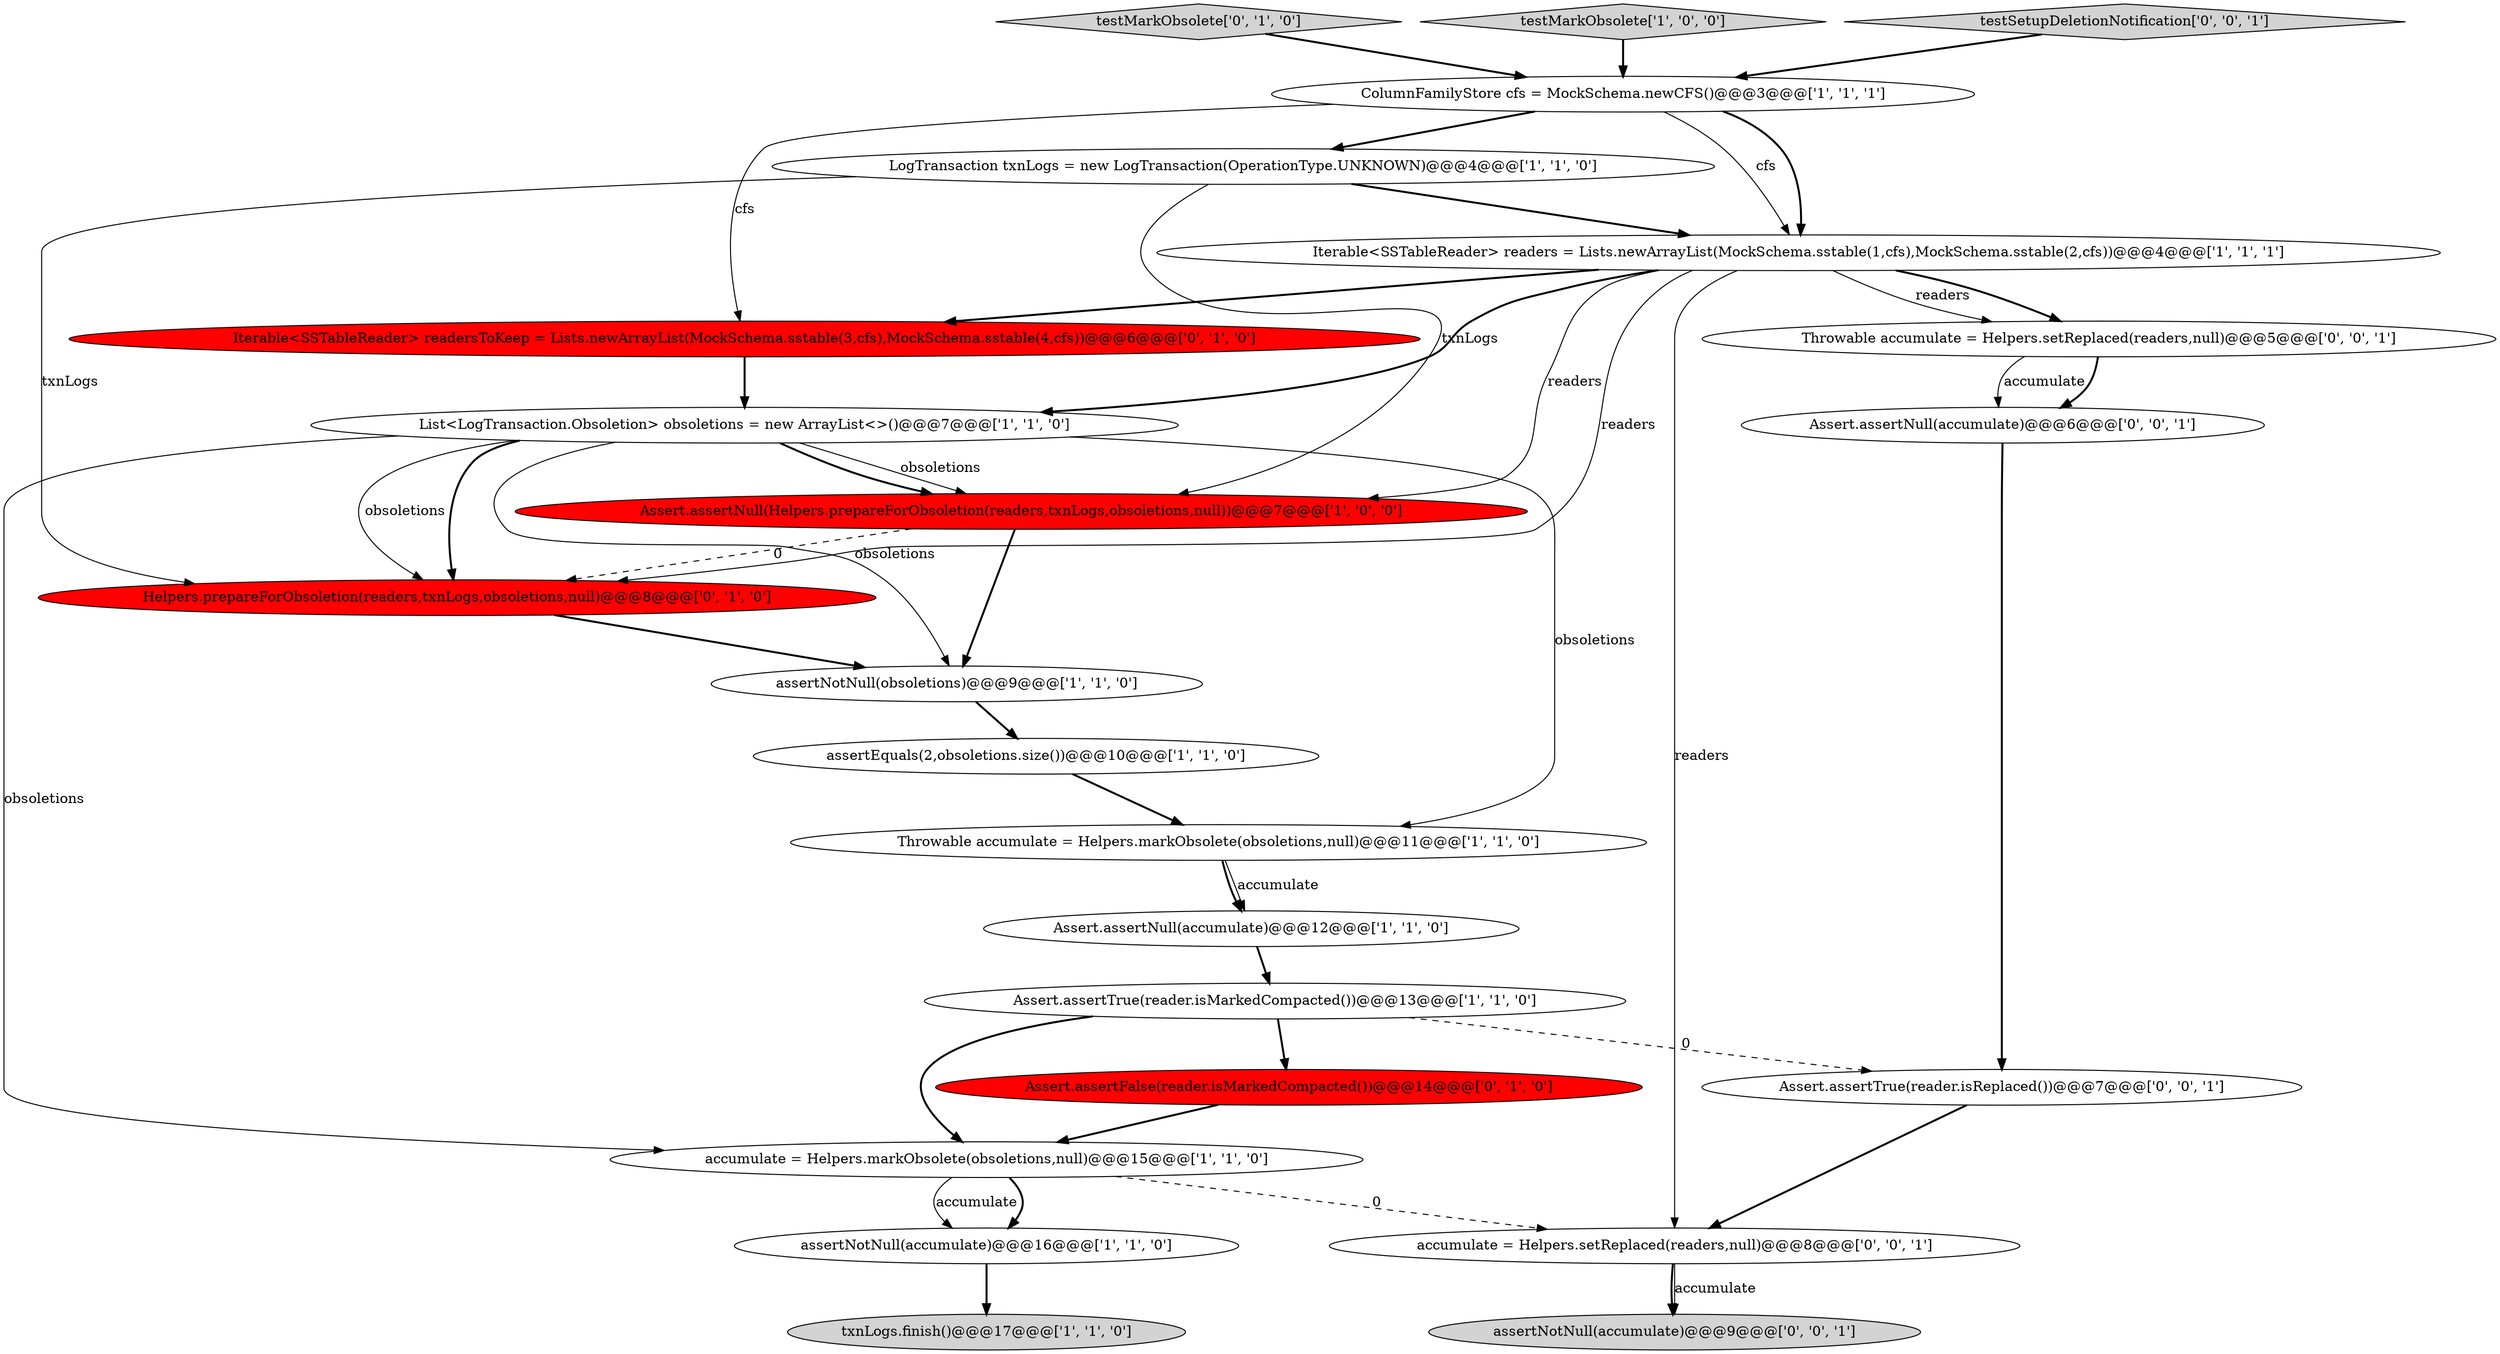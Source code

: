 digraph {
20 [style = filled, label = "assertNotNull(accumulate)@@@9@@@['0', '0', '1']", fillcolor = lightgray, shape = ellipse image = "AAA0AAABBB3BBB"];
17 [style = filled, label = "Iterable<SSTableReader> readersToKeep = Lists.newArrayList(MockSchema.sstable(3,cfs),MockSchema.sstable(4,cfs))@@@6@@@['0', '1', '0']", fillcolor = red, shape = ellipse image = "AAA1AAABBB2BBB"];
14 [style = filled, label = "testMarkObsolete['0', '1', '0']", fillcolor = lightgray, shape = diamond image = "AAA0AAABBB2BBB"];
13 [style = filled, label = "assertNotNull(accumulate)@@@16@@@['1', '1', '0']", fillcolor = white, shape = ellipse image = "AAA0AAABBB1BBB"];
19 [style = filled, label = "accumulate = Helpers.setReplaced(readers,null)@@@8@@@['0', '0', '1']", fillcolor = white, shape = ellipse image = "AAA0AAABBB3BBB"];
3 [style = filled, label = "Assert.assertNull(accumulate)@@@12@@@['1', '1', '0']", fillcolor = white, shape = ellipse image = "AAA0AAABBB1BBB"];
6 [style = filled, label = "testMarkObsolete['1', '0', '0']", fillcolor = lightgray, shape = diamond image = "AAA0AAABBB1BBB"];
0 [style = filled, label = "List<LogTransaction.Obsoletion> obsoletions = new ArrayList<>()@@@7@@@['1', '1', '0']", fillcolor = white, shape = ellipse image = "AAA0AAABBB1BBB"];
22 [style = filled, label = "Throwable accumulate = Helpers.setReplaced(readers,null)@@@5@@@['0', '0', '1']", fillcolor = white, shape = ellipse image = "AAA0AAABBB3BBB"];
10 [style = filled, label = "Assert.assertNull(Helpers.prepareForObsoletion(readers,txnLogs,obsoletions,null))@@@7@@@['1', '0', '0']", fillcolor = red, shape = ellipse image = "AAA1AAABBB1BBB"];
4 [style = filled, label = "Assert.assertTrue(reader.isMarkedCompacted())@@@13@@@['1', '1', '0']", fillcolor = white, shape = ellipse image = "AAA0AAABBB1BBB"];
5 [style = filled, label = "LogTransaction txnLogs = new LogTransaction(OperationType.UNKNOWN)@@@4@@@['1', '1', '0']", fillcolor = white, shape = ellipse image = "AAA0AAABBB1BBB"];
9 [style = filled, label = "ColumnFamilyStore cfs = MockSchema.newCFS()@@@3@@@['1', '1', '1']", fillcolor = white, shape = ellipse image = "AAA0AAABBB1BBB"];
23 [style = filled, label = "testSetupDeletionNotification['0', '0', '1']", fillcolor = lightgray, shape = diamond image = "AAA0AAABBB3BBB"];
8 [style = filled, label = "txnLogs.finish()@@@17@@@['1', '1', '0']", fillcolor = lightgray, shape = ellipse image = "AAA0AAABBB1BBB"];
15 [style = filled, label = "Assert.assertFalse(reader.isMarkedCompacted())@@@14@@@['0', '1', '0']", fillcolor = red, shape = ellipse image = "AAA1AAABBB2BBB"];
18 [style = filled, label = "Assert.assertNull(accumulate)@@@6@@@['0', '0', '1']", fillcolor = white, shape = ellipse image = "AAA0AAABBB3BBB"];
1 [style = filled, label = "assertEquals(2,obsoletions.size())@@@10@@@['1', '1', '0']", fillcolor = white, shape = ellipse image = "AAA0AAABBB1BBB"];
11 [style = filled, label = "Throwable accumulate = Helpers.markObsolete(obsoletions,null)@@@11@@@['1', '1', '0']", fillcolor = white, shape = ellipse image = "AAA0AAABBB1BBB"];
2 [style = filled, label = "Iterable<SSTableReader> readers = Lists.newArrayList(MockSchema.sstable(1,cfs),MockSchema.sstable(2,cfs))@@@4@@@['1', '1', '1']", fillcolor = white, shape = ellipse image = "AAA0AAABBB1BBB"];
21 [style = filled, label = "Assert.assertTrue(reader.isReplaced())@@@7@@@['0', '0', '1']", fillcolor = white, shape = ellipse image = "AAA0AAABBB3BBB"];
12 [style = filled, label = "accumulate = Helpers.markObsolete(obsoletions,null)@@@15@@@['1', '1', '0']", fillcolor = white, shape = ellipse image = "AAA0AAABBB1BBB"];
7 [style = filled, label = "assertNotNull(obsoletions)@@@9@@@['1', '1', '0']", fillcolor = white, shape = ellipse image = "AAA0AAABBB1BBB"];
16 [style = filled, label = "Helpers.prepareForObsoletion(readers,txnLogs,obsoletions,null)@@@8@@@['0', '1', '0']", fillcolor = red, shape = ellipse image = "AAA1AAABBB2BBB"];
2->17 [style = bold, label=""];
0->16 [style = bold, label=""];
0->10 [style = solid, label="obsoletions"];
7->1 [style = bold, label=""];
22->18 [style = solid, label="accumulate"];
21->19 [style = bold, label=""];
9->2 [style = solid, label="cfs"];
9->2 [style = bold, label=""];
0->12 [style = solid, label="obsoletions"];
19->20 [style = bold, label=""];
0->16 [style = solid, label="obsoletions"];
2->19 [style = solid, label="readers"];
4->15 [style = bold, label=""];
9->17 [style = solid, label="cfs"];
16->7 [style = bold, label=""];
5->16 [style = solid, label="txnLogs"];
11->3 [style = solid, label="accumulate"];
5->10 [style = solid, label="txnLogs"];
4->21 [style = dashed, label="0"];
10->7 [style = bold, label=""];
3->4 [style = bold, label=""];
0->11 [style = solid, label="obsoletions"];
1->11 [style = bold, label=""];
12->13 [style = bold, label=""];
5->2 [style = bold, label=""];
0->10 [style = bold, label=""];
2->0 [style = bold, label=""];
22->18 [style = bold, label=""];
17->0 [style = bold, label=""];
12->19 [style = dashed, label="0"];
11->3 [style = bold, label=""];
2->22 [style = solid, label="readers"];
2->16 [style = solid, label="readers"];
2->10 [style = solid, label="readers"];
12->13 [style = solid, label="accumulate"];
9->5 [style = bold, label=""];
4->12 [style = bold, label=""];
14->9 [style = bold, label=""];
15->12 [style = bold, label=""];
0->7 [style = solid, label="obsoletions"];
10->16 [style = dashed, label="0"];
18->21 [style = bold, label=""];
13->8 [style = bold, label=""];
6->9 [style = bold, label=""];
2->22 [style = bold, label=""];
19->20 [style = solid, label="accumulate"];
23->9 [style = bold, label=""];
}
